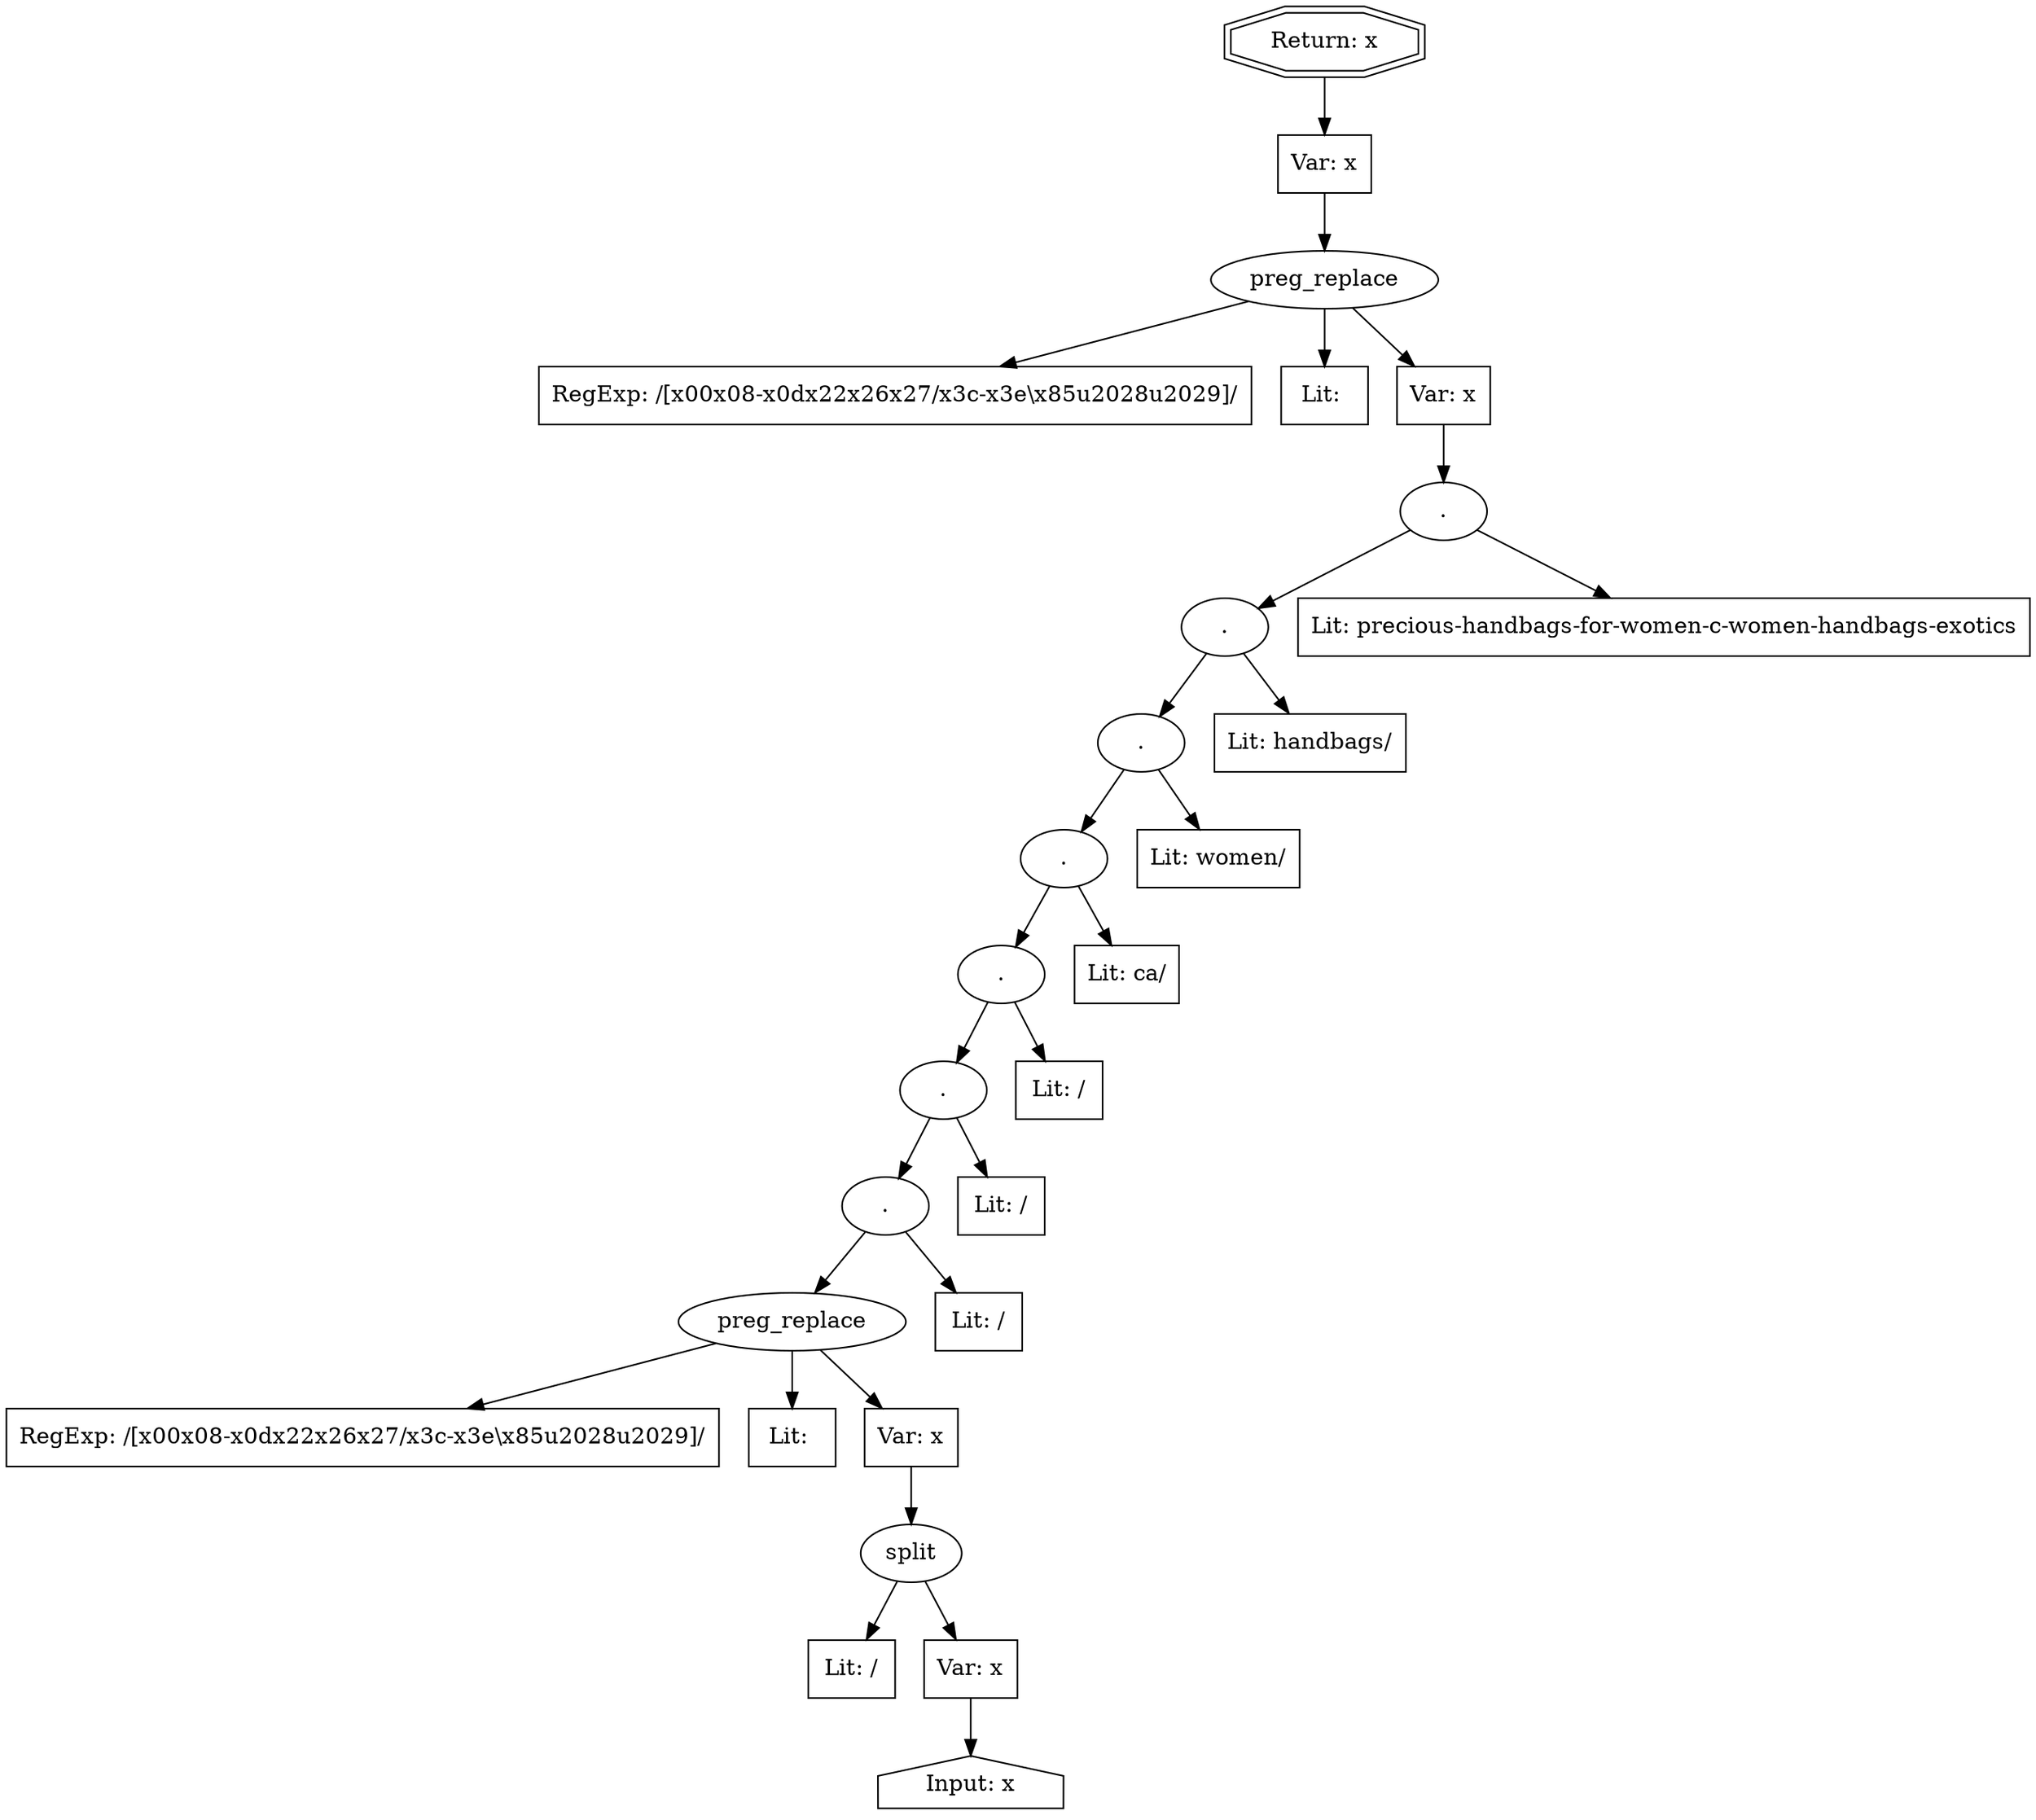 // Finding: 6433cef8-15cc-4fde-a6ab-16c3e940483c
// Finding.url: https://www.example254.com/us/en/ca/women/handbags/precious-handbags-for-women-c-women-handbags-exotics#)});taintfoxLog('8f9ba024041d40b4bcde0d7b440c88b7')//
// Finding.parentloc: https://www.example254.com/us/en/ca/women/handbags/precious-handbags-for-women-c-women-handbags-exotics#)});taintfoxLog('8f9ba024041d40b4bcde0d7b440c88b7')//
// Finding.domain: www.example254.com
// Finding.base_domain: example254.com
// Finding.source: location.href
// Finding.sink: eval
// Sanitizer.score: 16
// Sanitizer.name: kd[7]
// Sanitizer.location: https://www.example22.com/gtm.js?id=GTM-5CMWJM - kd[7]:8475:426
// Finding.begin: 2193
// Finding.end: 2195
// Finding.original_uuid: 34dff968-1595-46fb-b155-652319d416b2
// Finding.TwentyFiveMillionFlowsId: 1165040148
// Finding.script: https://www.example22.com/gtm.js?id=GTM-5CMWJM
// Finding.line: 3
// Exploit.uuid: 8f9ba024-041d-40b4-bcde-0d7b440c88b7
// Exploit.success: false
// Exploit.status: validated
// Exploit.method: C
// Exploit.type: js
// Exploit.token: Literal
// Exploit.content: undefined
// Exploit.quote_type: None
// Exploit.tag: None
// Exploit.break_out: )});
// Exploit.break_in: //
// Exploit.payload: )});taintfoxLog(1)//
// Exploit.begin_taint_url: 22
// Exploit.end_taint_url: 24
// Exploit.replace_begin_url: 98
// Exploit.replace_end_url: 98
// Exploit.replace_begin_param: 597
// Exploit.replace_end_param: 597
// Issues.LargestEncodeAttrStringChain: 0
// Issues.LargestTextFragmentEncodeChainLength: 0
// Issues.HasApproximation: true
// Issues.HasMissingImplementation: false
// Issues.HasInfiniteRegexWithFunctionReplacer: false
// Issues.MergedSplitAndJoins: false
// Issues.HasUrlInRhsOfReplace: false
// Issues.HasUrlInLhsOfReplace: false
// Issues.HasCookieValueInLhsOfreplace: false
// Issues.HasCookieValueInRhsOfreplace: false
// Issues.HasCookieValueInMatchPattern: false
// Issues.HasCookieValueInExecPattern: false
// Issues.RemovedLRConcats: true
// Issues.RemovedReplaceArtifacts: false
// Issues.HasUrlInMatchPattern: false
// Issues.HasUrlInExecPattern: false
// Issues.RemovedNOPreplaces: false
// Issues.Known_sanitizer: false
// DepGraph.hash: -1031432344
// DepGraph.sanitizer_hash: -1913123630
// Approximated Implementation for: replace([\x00\x08-\x0d\x22\x26\x27\/\x3c-\x3e\\\x85\u2028\u2029]/g: 1, s: 0, u: 0, m: 0, i: 0 [escapes(<: 1, >: 1, &: 1, ": 1, ': 1, /: 1, \: 1, =: 1), function_rhs: true], 'function(a){return ud[a]}') - Other Exception: ReferenceError: ud is not defined 
// Removed LR concats 
// Approximated Implementation for: replace([\x00\x08-\x0d\x22\x26\x27\/\x3c-\x3e\\\x85\u2028\u2029]/g: 1, s: 0, u: 0, m: 0, i: 0 [escapes(<: 1, >: 1, &: 1, ": 1, ': 1, /: 1, \: 1, =: 1), function_rhs: true], 'function(a){return ud[a]}') - Other Exception: ReferenceError: ud is not defined 
digraph cfg {
n0 [shape=house, label="Input: x"];
n1 [shape=ellipse, label="split"];
n2 [shape=box, label="Lit: /"];
n3 [shape=box, label="Var: x"];
n4 [shape=ellipse, label="preg_replace"];
n5 [shape=box, label="RegExp: /[\x00\x08-\x0d\x22\x26\x27\/\x3c-\x3e\\\x85\u2028\u2029]/"];
n6 [shape=box, label="Lit: "];
n7 [shape=box, label="Var: x"];
n8 [shape=ellipse, label="."];
n9 [shape=box, label="Lit: /"];
n10 [shape=ellipse, label="."];
n11 [shape=box, label="Lit: /"];
n12 [shape=ellipse, label="."];
n13 [shape=box, label="Lit: \/"];
n14 [shape=ellipse, label="."];
n15 [shape=box, label="Lit: ca\/"];
n16 [shape=ellipse, label="."];
n17 [shape=box, label="Lit: women\/"];
n18 [shape=ellipse, label="."];
n19 [shape=box, label="Lit: handbags\/"];
n20 [shape=ellipse, label="."];
n21 [shape=box, label="Lit: precious-handbags-for-women-c-women-handbags-exotics"];
n22 [shape=ellipse, label="preg_replace"];
n23 [shape=box, label="RegExp: /[\x00\x08-\x0d\x22\x26\x27\/\x3c-\x3e\\\x85\u2028\u2029]/"];
n24 [shape=box, label="Lit: "];
n25 [shape=box, label="Var: x"];
n26 [shape=box, label="Var: x"];
n27 [shape=doubleoctagon, label="Return: x"];
n3 -> n0;
n1 -> n2;
n1 -> n3;
n7 -> n1;
n4 -> n5;
n4 -> n6;
n4 -> n7;
n8 -> n9;
n8 -> n4;
n10 -> n8;
n10 -> n11;
n12 -> n10;
n12 -> n13;
n14 -> n12;
n14 -> n15;
n16 -> n14;
n16 -> n17;
n18 -> n16;
n18 -> n19;
n20 -> n18;
n20 -> n21;
n25 -> n20;
n22 -> n23;
n22 -> n24;
n22 -> n25;
n26 -> n22;
n27 -> n26;
}